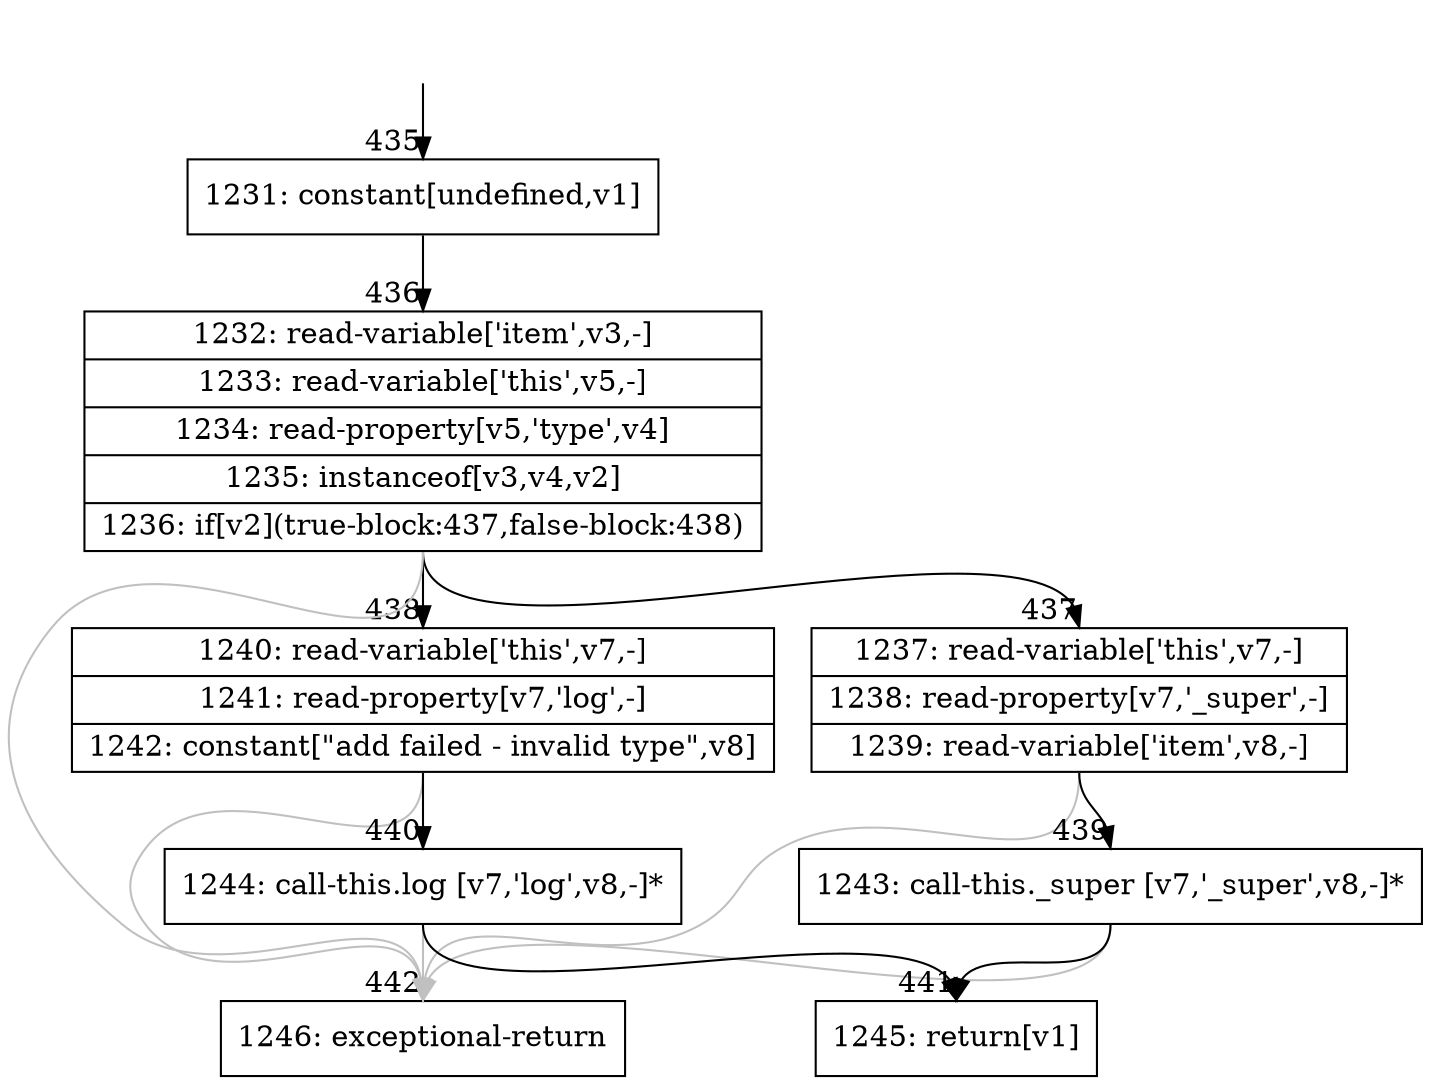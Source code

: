 digraph {
rankdir="TD"
BB_entry45[shape=none,label=""];
BB_entry45 -> BB435 [tailport=s, headport=n, headlabel="    435"]
BB435 [shape=record label="{1231: constant[undefined,v1]}" ] 
BB435 -> BB436 [tailport=s, headport=n, headlabel="      436"]
BB436 [shape=record label="{1232: read-variable['item',v3,-]|1233: read-variable['this',v5,-]|1234: read-property[v5,'type',v4]|1235: instanceof[v3,v4,v2]|1236: if[v2](true-block:437,false-block:438)}" ] 
BB436 -> BB437 [tailport=s, headport=n, headlabel="      437"]
BB436 -> BB438 [tailport=s, headport=n, headlabel="      438"]
BB436 -> BB442 [tailport=s, headport=n, color=gray, headlabel="      442"]
BB437 [shape=record label="{1237: read-variable['this',v7,-]|1238: read-property[v7,'_super',-]|1239: read-variable['item',v8,-]}" ] 
BB437 -> BB439 [tailport=s, headport=n, headlabel="      439"]
BB437 -> BB442 [tailport=s, headport=n, color=gray]
BB438 [shape=record label="{1240: read-variable['this',v7,-]|1241: read-property[v7,'log',-]|1242: constant[\"add failed - invalid type\",v8]}" ] 
BB438 -> BB440 [tailport=s, headport=n, headlabel="      440"]
BB438 -> BB442 [tailport=s, headport=n, color=gray]
BB439 [shape=record label="{1243: call-this._super [v7,'_super',v8,-]*}" ] 
BB439 -> BB441 [tailport=s, headport=n, headlabel="      441"]
BB439 -> BB442 [tailport=s, headport=n, color=gray]
BB440 [shape=record label="{1244: call-this.log [v7,'log',v8,-]*}" ] 
BB440 -> BB441 [tailport=s, headport=n]
BB440 -> BB442 [tailport=s, headport=n, color=gray]
BB441 [shape=record label="{1245: return[v1]}" ] 
BB442 [shape=record label="{1246: exceptional-return}" ] 
//#$~ 350
}
